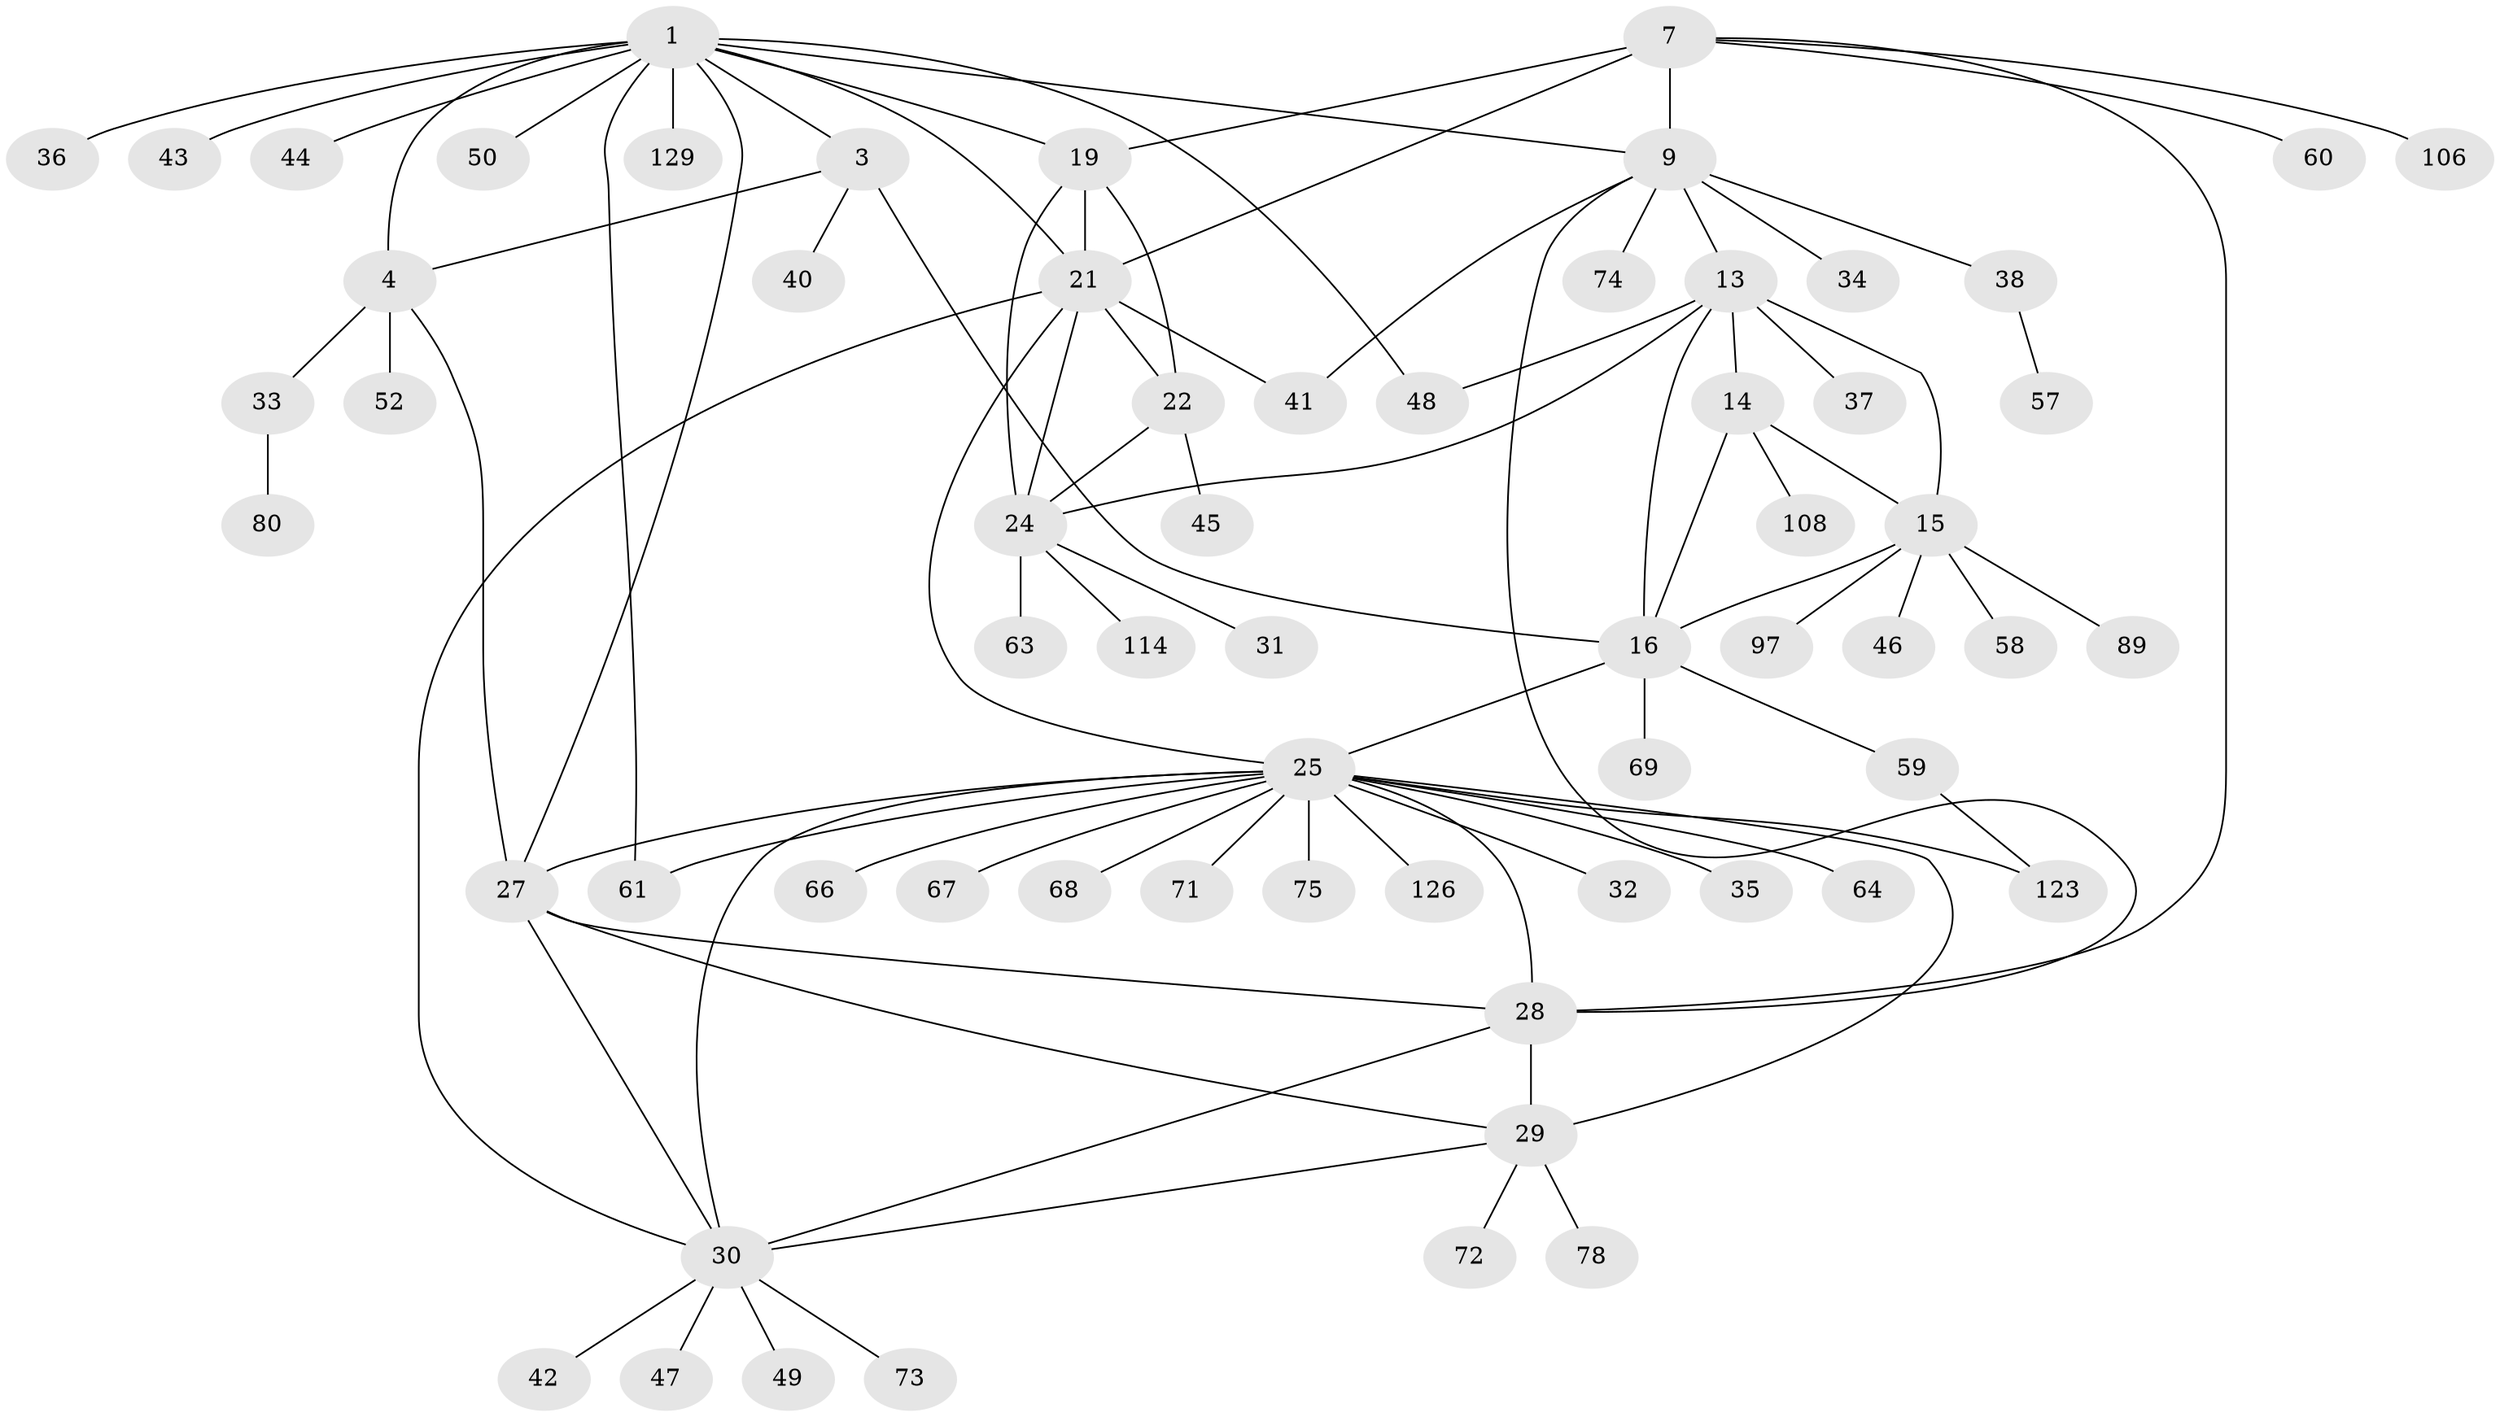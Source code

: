 // original degree distribution, {9: 0.046511627906976744, 7: 0.06201550387596899, 8: 0.007751937984496124, 11: 0.015503875968992248, 6: 0.03875968992248062, 10: 0.031007751937984496, 14: 0.007751937984496124, 5: 0.007751937984496124, 18: 0.007751937984496124, 12: 0.007751937984496124, 1: 0.5736434108527132, 2: 0.17054263565891473, 3: 0.023255813953488372}
// Generated by graph-tools (version 1.1) at 2025/15/03/09/25 04:15:59]
// undirected, 64 vertices, 91 edges
graph export_dot {
graph [start="1"]
  node [color=gray90,style=filled];
  1 [super="+2"];
  3;
  4;
  7 [super="+11+102+10+8"];
  9 [super="+12"];
  13 [super="+79+18+91"];
  14;
  15;
  16 [super="+17+39"];
  19 [super="+20+119+98"];
  21 [super="+23+77+81+84+54"];
  22;
  24;
  25 [super="+26"];
  27 [super="+111"];
  28;
  29;
  30 [super="+62+92"];
  31;
  32;
  33;
  34;
  35;
  36;
  37;
  38 [super="+117"];
  40;
  41;
  42 [super="+82"];
  43;
  44;
  45 [super="+83"];
  46;
  47;
  48 [super="+85"];
  49;
  50;
  52;
  57;
  58 [super="+105"];
  59;
  60;
  61 [super="+101"];
  63;
  64;
  66;
  67;
  68;
  69;
  71;
  72 [super="+87"];
  73;
  74;
  75;
  78 [super="+95"];
  80;
  89;
  97;
  106;
  108;
  114;
  123;
  126;
  129;
  1 -- 3 [weight=4];
  1 -- 4 [weight=4];
  1 -- 44;
  1 -- 129;
  1 -- 21;
  1 -- 19;
  1 -- 36;
  1 -- 9;
  1 -- 43;
  1 -- 48;
  1 -- 50;
  1 -- 27;
  1 -- 61;
  3 -- 4;
  3 -- 16;
  3 -- 40;
  4 -- 33;
  4 -- 52;
  4 -- 27;
  7 -- 9 [weight=8];
  7 -- 28;
  7 -- 19;
  7 -- 60;
  7 -- 106;
  7 -- 21;
  9 -- 74;
  9 -- 34;
  9 -- 38;
  9 -- 41;
  9 -- 13;
  9 -- 28;
  13 -- 14 [weight=2];
  13 -- 15 [weight=2];
  13 -- 16 [weight=4];
  13 -- 24;
  13 -- 48;
  13 -- 37;
  14 -- 15;
  14 -- 16 [weight=2];
  14 -- 108;
  15 -- 16 [weight=2];
  15 -- 46;
  15 -- 58;
  15 -- 89;
  15 -- 97;
  16 -- 59;
  16 -- 69;
  16 -- 25;
  19 -- 21 [weight=4];
  19 -- 22 [weight=2];
  19 -- 24 [weight=2];
  21 -- 22 [weight=2];
  21 -- 24 [weight=2];
  21 -- 41;
  21 -- 30;
  21 -- 25;
  22 -- 24;
  22 -- 45;
  24 -- 31;
  24 -- 63;
  24 -- 114;
  25 -- 27 [weight=2];
  25 -- 28 [weight=2];
  25 -- 29 [weight=2];
  25 -- 30 [weight=2];
  25 -- 64;
  25 -- 66;
  25 -- 67;
  25 -- 68;
  25 -- 71;
  25 -- 75;
  25 -- 32;
  25 -- 35;
  25 -- 123;
  25 -- 126;
  25 -- 61;
  27 -- 28;
  27 -- 29;
  27 -- 30;
  28 -- 29;
  28 -- 30;
  29 -- 30;
  29 -- 72;
  29 -- 78;
  30 -- 42;
  30 -- 47;
  30 -- 49;
  30 -- 73;
  33 -- 80;
  38 -- 57;
  59 -- 123;
}
